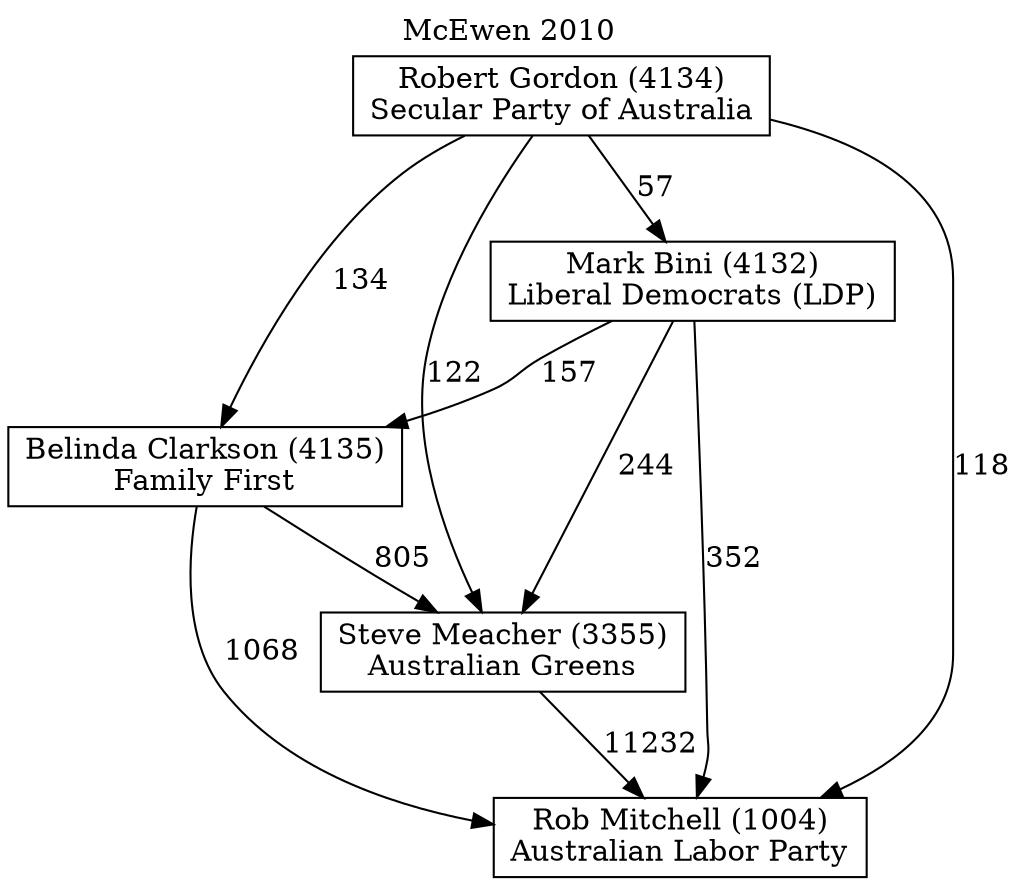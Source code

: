 // House preference flow
digraph "Rob Mitchell (1004)_McEwen_2010" {
	graph [label="McEwen 2010" labelloc=t mclimit=10]
	node [shape=box]
	"Belinda Clarkson (4135)" [label="Belinda Clarkson (4135)
Family First"]
	"Mark Bini (4132)" [label="Mark Bini (4132)
Liberal Democrats (LDP)"]
	"Rob Mitchell (1004)" [label="Rob Mitchell (1004)
Australian Labor Party"]
	"Robert Gordon (4134)" [label="Robert Gordon (4134)
Secular Party of Australia"]
	"Steve Meacher (3355)" [label="Steve Meacher (3355)
Australian Greens"]
	"Belinda Clarkson (4135)" -> "Rob Mitchell (1004)" [label=1068]
	"Belinda Clarkson (4135)" -> "Steve Meacher (3355)" [label=805]
	"Mark Bini (4132)" -> "Belinda Clarkson (4135)" [label=157]
	"Mark Bini (4132)" -> "Rob Mitchell (1004)" [label=352]
	"Mark Bini (4132)" -> "Steve Meacher (3355)" [label=244]
	"Robert Gordon (4134)" -> "Belinda Clarkson (4135)" [label=134]
	"Robert Gordon (4134)" -> "Mark Bini (4132)" [label=57]
	"Robert Gordon (4134)" -> "Rob Mitchell (1004)" [label=118]
	"Robert Gordon (4134)" -> "Steve Meacher (3355)" [label=122]
	"Steve Meacher (3355)" -> "Rob Mitchell (1004)" [label=11232]
}
